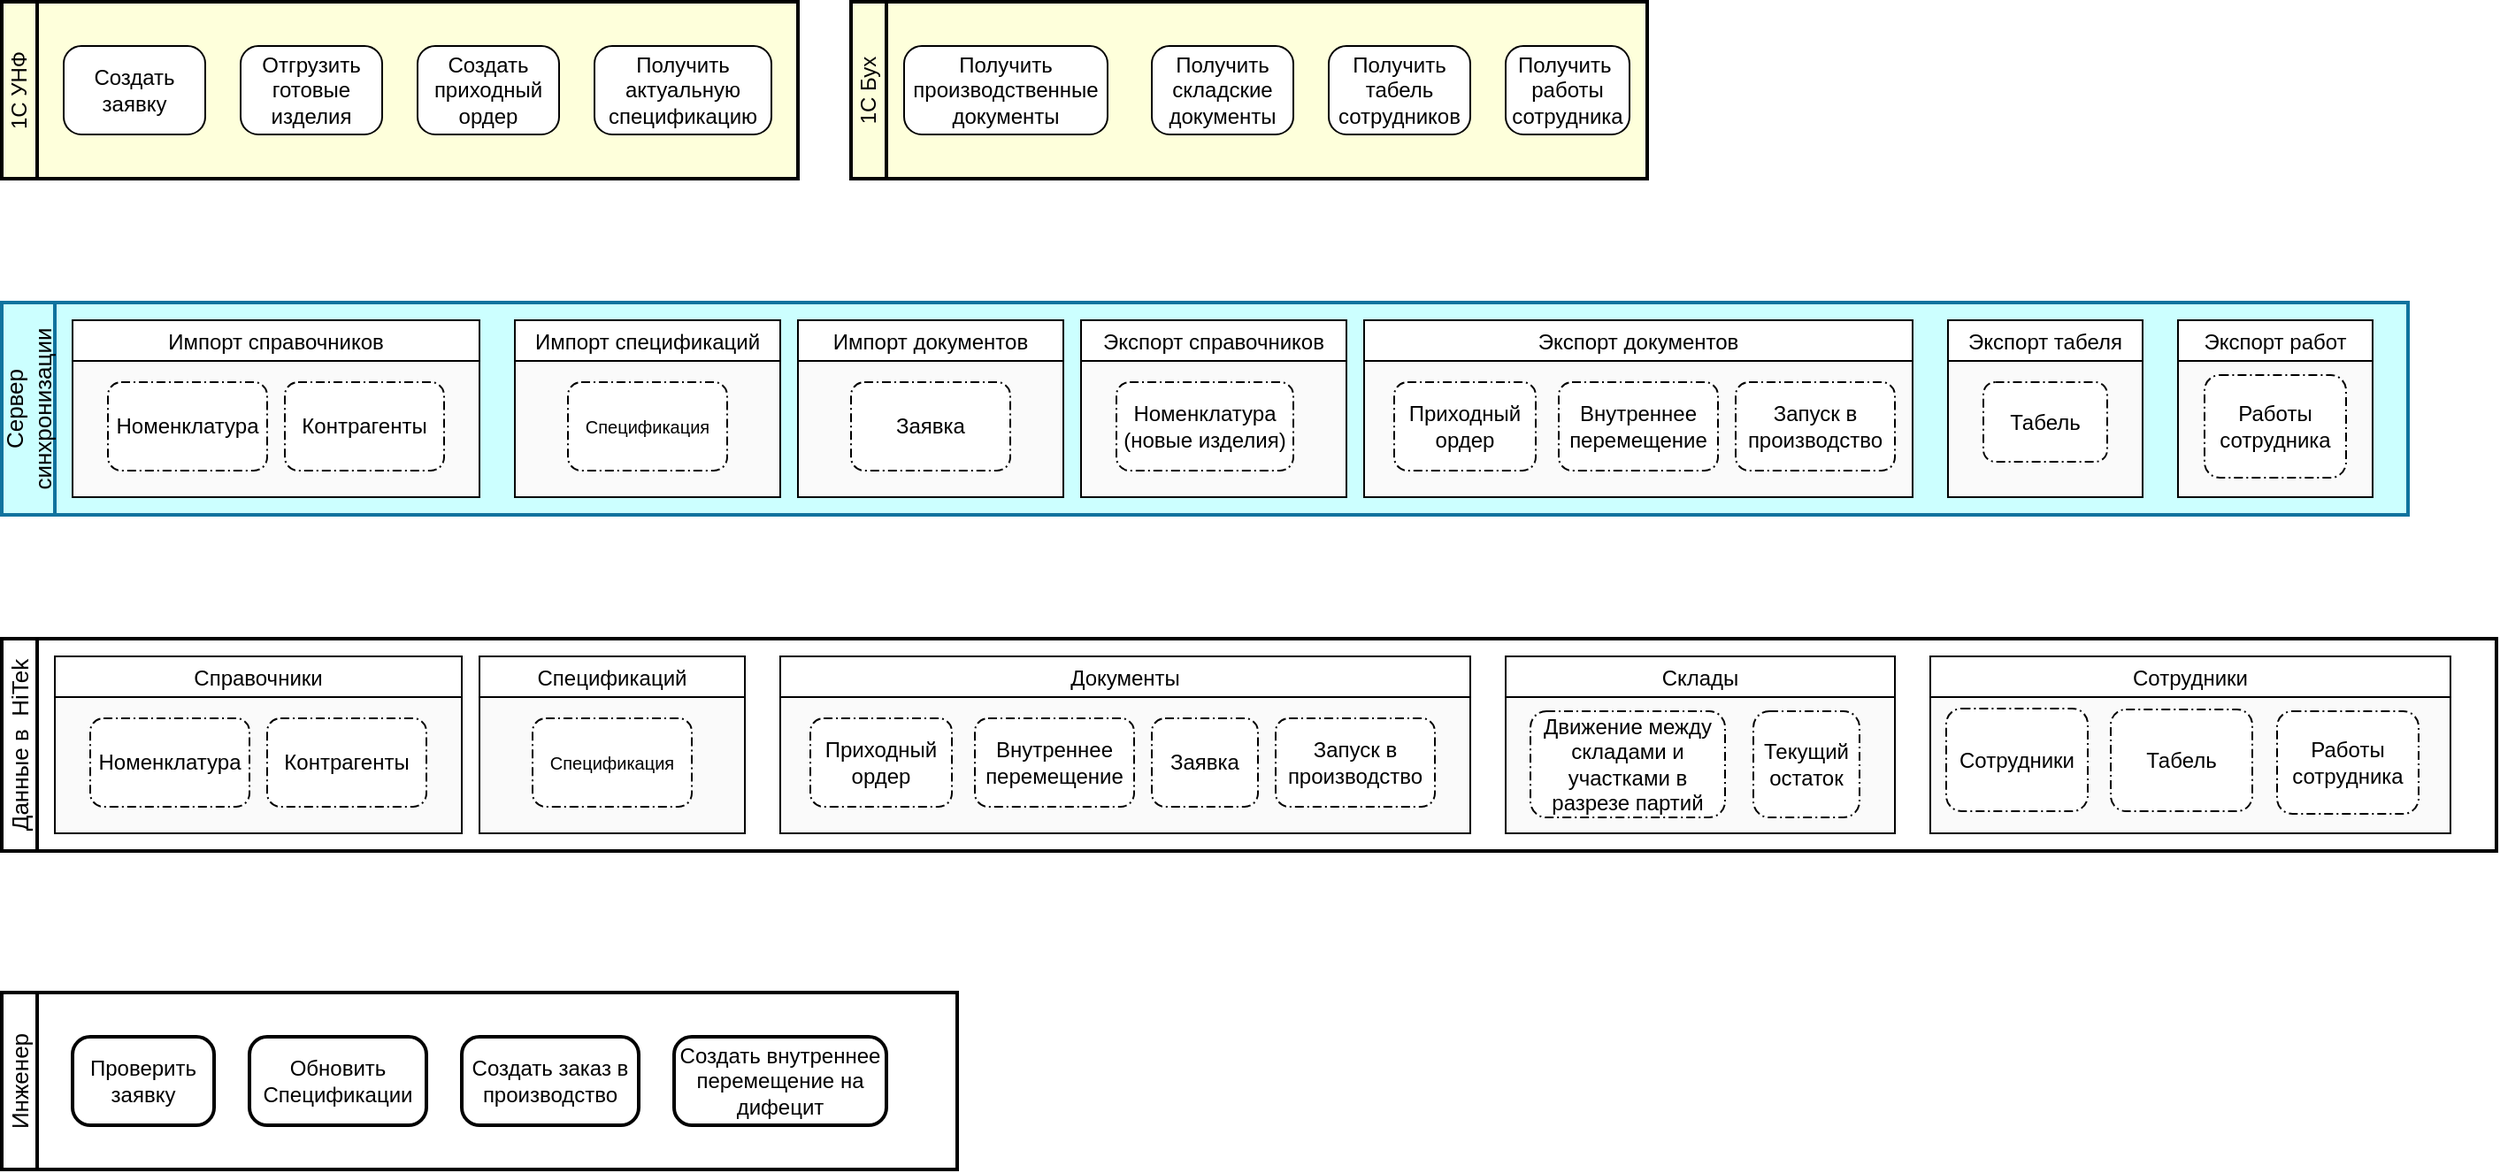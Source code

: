 <mxfile version="21.7.5" type="github">
  <diagram name="Страница — 1" id="prxZ_sZAsMWwrXqdjCsl">
    <mxGraphModel dx="1509" dy="891" grid="1" gridSize="10" guides="1" tooltips="1" connect="1" arrows="1" fold="1" page="1" pageScale="1" pageWidth="827" pageHeight="1169" math="0" shadow="0">
      <root>
        <mxCell id="0" />
        <mxCell id="1" parent="0" />
        <mxCell id="VUNzH1DyNxndknqQqtnr-2" value="1C УНФ" style="swimlane;html=1;startSize=20;fontStyle=0;collapsible=0;horizontal=0;swimlaneLine=1;swimlaneFillColor=#FEFFDB;strokeWidth=2;whiteSpace=wrap;fillColor=#FDFFDB;" vertex="1" parent="1">
          <mxGeometry x="40" y="40" width="450" height="100" as="geometry" />
        </mxCell>
        <mxCell id="VUNzH1DyNxndknqQqtnr-3" value="Создать заявку" style="points=[[0.25,0,0],[0.5,0,0],[0.75,0,0],[1,0.25,0],[1,0.5,0],[1,0.75,0],[0.75,1,0],[0.5,1,0],[0.25,1,0],[0,0.75,0],[0,0.5,0],[0,0.25,0]];shape=mxgraph.bpmn.task;whiteSpace=wrap;rectStyle=rounded;size=10;html=1;taskMarker=abstract;movable=0;resizable=0;rotatable=0;deletable=0;editable=0;locked=1;connectable=0;" vertex="1" parent="VUNzH1DyNxndknqQqtnr-2">
          <mxGeometry x="35" y="25" width="80" height="50" as="geometry" />
        </mxCell>
        <mxCell id="VUNzH1DyNxndknqQqtnr-5" value="Создать приходный ордер" style="points=[[0.25,0,0],[0.5,0,0],[0.75,0,0],[1,0.25,0],[1,0.5,0],[1,0.75,0],[0.75,1,0],[0.5,1,0],[0.25,1,0],[0,0.75,0],[0,0.5,0],[0,0.25,0]];shape=mxgraph.bpmn.task;whiteSpace=wrap;rectStyle=rounded;size=10;html=1;taskMarker=abstract;movable=0;resizable=0;rotatable=0;deletable=0;editable=0;locked=1;connectable=0;" vertex="1" parent="VUNzH1DyNxndknqQqtnr-2">
          <mxGeometry x="235" y="25" width="80" height="50" as="geometry" />
        </mxCell>
        <mxCell id="VUNzH1DyNxndknqQqtnr-6" value="Отгрузить готовые изделия" style="points=[[0.25,0,0],[0.5,0,0],[0.75,0,0],[1,0.25,0],[1,0.5,0],[1,0.75,0],[0.75,1,0],[0.5,1,0],[0.25,1,0],[0,0.75,0],[0,0.5,0],[0,0.25,0]];shape=mxgraph.bpmn.task;whiteSpace=wrap;rectStyle=rounded;size=10;html=1;taskMarker=abstract;movable=0;resizable=0;rotatable=0;deletable=0;editable=0;locked=1;connectable=0;" vertex="1" parent="VUNzH1DyNxndknqQqtnr-2">
          <mxGeometry x="135" y="25" width="80" height="50" as="geometry" />
        </mxCell>
        <mxCell id="VUNzH1DyNxndknqQqtnr-4" value="Получить актуальную спецификацию" style="points=[[0.25,0,0],[0.5,0,0],[0.75,0,0],[1,0.25,0],[1,0.5,0],[1,0.75,0],[0.75,1,0],[0.5,1,0],[0.25,1,0],[0,0.75,0],[0,0.5,0],[0,0.25,0]];shape=mxgraph.bpmn.task;whiteSpace=wrap;rectStyle=rounded;size=10;html=1;taskMarker=abstract;movable=0;resizable=0;rotatable=0;deletable=0;editable=0;locked=1;connectable=0;" vertex="1" parent="VUNzH1DyNxndknqQqtnr-2">
          <mxGeometry x="335" y="25" width="100" height="50" as="geometry" />
        </mxCell>
        <mxCell id="VUNzH1DyNxndknqQqtnr-7" value="1C Бух" style="swimlane;html=1;startSize=20;fontStyle=0;collapsible=0;horizontal=0;swimlaneLine=1;swimlaneFillColor=#FEFFDB;strokeWidth=2;whiteSpace=wrap;fillColor=#FDFFDB;" vertex="1" parent="1">
          <mxGeometry x="520" y="40" width="450" height="100" as="geometry" />
        </mxCell>
        <mxCell id="VUNzH1DyNxndknqQqtnr-8" value="Получить производственные документы" style="points=[[0.25,0,0],[0.5,0,0],[0.75,0,0],[1,0.25,0],[1,0.5,0],[1,0.75,0],[0.75,1,0],[0.5,1,0],[0.25,1,0],[0,0.75,0],[0,0.5,0],[0,0.25,0]];shape=mxgraph.bpmn.task;whiteSpace=wrap;rectStyle=rounded;size=10;html=1;taskMarker=abstract;movable=0;resizable=0;rotatable=0;deletable=0;editable=0;locked=1;connectable=0;" vertex="1" parent="VUNzH1DyNxndknqQqtnr-7">
          <mxGeometry x="30" y="25" width="115" height="50" as="geometry" />
        </mxCell>
        <mxCell id="VUNzH1DyNxndknqQqtnr-9" value="Получить табель сотрудников" style="points=[[0.25,0,0],[0.5,0,0],[0.75,0,0],[1,0.25,0],[1,0.5,0],[1,0.75,0],[0.75,1,0],[0.5,1,0],[0.25,1,0],[0,0.75,0],[0,0.5,0],[0,0.25,0]];shape=mxgraph.bpmn.task;whiteSpace=wrap;rectStyle=rounded;size=10;html=1;taskMarker=abstract;movable=0;resizable=0;rotatable=0;deletable=0;editable=0;locked=1;connectable=0;" vertex="1" parent="VUNzH1DyNxndknqQqtnr-7">
          <mxGeometry x="270" y="25" width="80" height="50" as="geometry" />
        </mxCell>
        <mxCell id="VUNzH1DyNxndknqQqtnr-10" value="Получить складские документы" style="points=[[0.25,0,0],[0.5,0,0],[0.75,0,0],[1,0.25,0],[1,0.5,0],[1,0.75,0],[0.75,1,0],[0.5,1,0],[0.25,1,0],[0,0.75,0],[0,0.5,0],[0,0.25,0]];shape=mxgraph.bpmn.task;whiteSpace=wrap;rectStyle=rounded;size=10;html=1;taskMarker=abstract;movable=0;resizable=0;rotatable=0;deletable=0;editable=0;locked=1;connectable=0;" vertex="1" parent="VUNzH1DyNxndknqQqtnr-7">
          <mxGeometry x="170" y="25" width="80" height="50" as="geometry" />
        </mxCell>
        <mxCell id="VUNzH1DyNxndknqQqtnr-11" value="&lt;div&gt;Получить&amp;nbsp;&lt;/div&gt;&lt;div&gt;работы сотрудника&lt;/div&gt;" style="points=[[0.25,0,0],[0.5,0,0],[0.75,0,0],[1,0.25,0],[1,0.5,0],[1,0.75,0],[0.75,1,0],[0.5,1,0],[0.25,1,0],[0,0.75,0],[0,0.5,0],[0,0.25,0]];shape=mxgraph.bpmn.task;whiteSpace=wrap;rectStyle=rounded;size=10;html=1;taskMarker=abstract;movable=0;resizable=0;rotatable=0;deletable=0;editable=0;locked=1;connectable=0;" vertex="1" parent="VUNzH1DyNxndknqQqtnr-7">
          <mxGeometry x="370" y="25" width="70" height="50" as="geometry" />
        </mxCell>
        <mxCell id="VUNzH1DyNxndknqQqtnr-31" value="&lt;font style=&quot;font-size: 13px;&quot;&gt;Данные в&amp;nbsp; HiTek&lt;/font&gt;" style="swimlane;html=1;startSize=20;fontStyle=0;collapsible=0;horizontal=0;swimlaneLine=1;swimlaneFillColor=#ffffff;strokeWidth=2;whiteSpace=wrap;rounded=0;strokeColor=default;fontFamily=Helvetica;fontSize=13;fontColor=default;fillColor=default;" vertex="1" parent="1">
          <mxGeometry x="40" y="400" width="1410" height="120" as="geometry" />
        </mxCell>
        <mxCell id="VUNzH1DyNxndknqQqtnr-32" value="Cправочники" style="swimlane;fontStyle=0;swimlaneFillColor=#FAFAFA;movable=0;resizable=0;rotatable=0;deletable=0;editable=0;locked=1;connectable=0;" vertex="1" parent="VUNzH1DyNxndknqQqtnr-31">
          <mxGeometry x="30" y="10" width="230" height="100" as="geometry" />
        </mxCell>
        <mxCell id="VUNzH1DyNxndknqQqtnr-33" value="&lt;font style=&quot;font-size: 12px;&quot;&gt;Номенклатура&lt;/font&gt;" style="points=[[0.25,0,0],[0.5,0,0],[0.75,0,0],[1,0.25,0],[1,0.5,0],[1,0.75,0],[0.75,1,0],[0.5,1,0],[0.25,1,0],[0,0.75,0],[0,0.5,0],[0,0.25,0]];rounded=1;dashed=1;dashPattern=5 2 1 2;labelPosition=center;verticalLabelPosition=middle;align=center;verticalAlign=middle;fontSize=8;html=1;whiteSpace=wrap;movable=0;resizable=0;rotatable=0;deletable=0;editable=0;locked=1;connectable=0;" vertex="1" parent="VUNzH1DyNxndknqQqtnr-32">
          <mxGeometry x="20" y="35" width="90" height="50" as="geometry" />
        </mxCell>
        <mxCell id="VUNzH1DyNxndknqQqtnr-34" value="&lt;font style=&quot;font-size: 12px;&quot;&gt;Контрагенты&lt;/font&gt;" style="points=[[0.25,0,0],[0.5,0,0],[0.75,0,0],[1,0.25,0],[1,0.5,0],[1,0.75,0],[0.75,1,0],[0.5,1,0],[0.25,1,0],[0,0.75,0],[0,0.5,0],[0,0.25,0]];rounded=1;dashed=1;dashPattern=5 2 1 2;labelPosition=center;verticalLabelPosition=middle;align=center;verticalAlign=middle;fontSize=8;html=1;whiteSpace=wrap;movable=0;resizable=0;rotatable=0;deletable=0;editable=0;locked=1;connectable=0;" vertex="1" parent="VUNzH1DyNxndknqQqtnr-32">
          <mxGeometry x="120" y="35" width="90" height="50" as="geometry" />
        </mxCell>
        <mxCell id="VUNzH1DyNxndknqQqtnr-35" value="Спецификаций" style="swimlane;fontStyle=0;swimlaneFillColor=#FAFAFA;movable=0;resizable=0;rotatable=0;deletable=0;editable=0;locked=1;connectable=0;" vertex="1" parent="VUNzH1DyNxndknqQqtnr-31">
          <mxGeometry x="270" y="10" width="150" height="100" as="geometry" />
        </mxCell>
        <mxCell id="VUNzH1DyNxndknqQqtnr-36" value="&lt;font style=&quot;font-size: 10px;&quot;&gt;Спецификация&lt;/font&gt;" style="points=[[0.25,0,0],[0.5,0,0],[0.75,0,0],[1,0.25,0],[1,0.5,0],[1,0.75,0],[0.75,1,0],[0.5,1,0],[0.25,1,0],[0,0.75,0],[0,0.5,0],[0,0.25,0]];rounded=1;dashed=1;dashPattern=5 2 1 2;labelPosition=center;verticalLabelPosition=middle;align=center;verticalAlign=middle;fontSize=8;html=1;whiteSpace=wrap;movable=0;resizable=0;rotatable=0;deletable=0;editable=0;locked=1;connectable=0;" vertex="1" parent="VUNzH1DyNxndknqQqtnr-35">
          <mxGeometry x="30" y="35" width="90" height="50" as="geometry" />
        </mxCell>
        <mxCell id="VUNzH1DyNxndknqQqtnr-37" value="Документы" style="swimlane;fontStyle=0;startSize=23;swimlaneFillColor=#FAFAFA;movable=0;resizable=0;rotatable=0;deletable=0;editable=0;locked=1;connectable=0;" vertex="1" parent="VUNzH1DyNxndknqQqtnr-31">
          <mxGeometry x="440" y="10" width="390" height="100" as="geometry" />
        </mxCell>
        <mxCell id="VUNzH1DyNxndknqQqtnr-38" value="&lt;font style=&quot;font-size: 12px;&quot;&gt;Приходный ордер&lt;/font&gt;" style="points=[[0.25,0,0],[0.5,0,0],[0.75,0,0],[1,0.25,0],[1,0.5,0],[1,0.75,0],[0.75,1,0],[0.5,1,0],[0.25,1,0],[0,0.75,0],[0,0.5,0],[0,0.25,0]];rounded=1;dashed=1;dashPattern=5 2 1 2;labelPosition=center;verticalLabelPosition=middle;align=center;verticalAlign=middle;fontSize=8;html=1;whiteSpace=wrap;movable=0;resizable=0;rotatable=0;deletable=0;editable=0;locked=1;connectable=0;" vertex="1" parent="VUNzH1DyNxndknqQqtnr-37">
          <mxGeometry x="17" y="35" width="80" height="50" as="geometry" />
        </mxCell>
        <mxCell id="VUNzH1DyNxndknqQqtnr-39" value="&lt;font style=&quot;font-size: 12px;&quot;&gt;Внутреннее перемещение&lt;/font&gt;" style="points=[[0.25,0,0],[0.5,0,0],[0.75,0,0],[1,0.25,0],[1,0.5,0],[1,0.75,0],[0.75,1,0],[0.5,1,0],[0.25,1,0],[0,0.75,0],[0,0.5,0],[0,0.25,0]];rounded=1;dashed=1;dashPattern=5 2 1 2;labelPosition=center;verticalLabelPosition=middle;align=center;verticalAlign=middle;fontSize=8;html=1;whiteSpace=wrap;movable=0;resizable=0;rotatable=0;deletable=0;editable=0;locked=1;connectable=0;" vertex="1" parent="VUNzH1DyNxndknqQqtnr-37">
          <mxGeometry x="110" y="35" width="90" height="50" as="geometry" />
        </mxCell>
        <mxCell id="VUNzH1DyNxndknqQqtnr-40" value="Заявка" style="points=[[0.25,0,0],[0.5,0,0],[0.75,0,0],[1,0.25,0],[1,0.5,0],[1,0.75,0],[0.75,1,0],[0.5,1,0],[0.25,1,0],[0,0.75,0],[0,0.5,0],[0,0.25,0]];rounded=1;dashed=1;dashPattern=5 2 1 2;labelPosition=center;verticalLabelPosition=middle;align=center;verticalAlign=middle;fontSize=12;html=1;whiteSpace=wrap;movable=0;resizable=0;rotatable=0;deletable=0;editable=0;locked=1;connectable=0;" vertex="1" parent="VUNzH1DyNxndknqQqtnr-37">
          <mxGeometry x="210" y="35" width="60" height="50" as="geometry" />
        </mxCell>
        <mxCell id="VUNzH1DyNxndknqQqtnr-41" value="Запуск в производство" style="points=[[0.25,0,0],[0.5,0,0],[0.75,0,0],[1,0.25,0],[1,0.5,0],[1,0.75,0],[0.75,1,0],[0.5,1,0],[0.25,1,0],[0,0.75,0],[0,0.5,0],[0,0.25,0]];rounded=1;dashed=1;dashPattern=5 2 1 2;labelPosition=center;verticalLabelPosition=middle;align=center;verticalAlign=middle;fontSize=12;html=1;whiteSpace=wrap;movable=0;resizable=0;rotatable=0;deletable=0;editable=0;locked=1;connectable=0;" vertex="1" parent="VUNzH1DyNxndknqQqtnr-37">
          <mxGeometry x="280" y="35" width="90" height="50" as="geometry" />
        </mxCell>
        <mxCell id="VUNzH1DyNxndknqQqtnr-43" value="Склады" style="swimlane;fontStyle=0;swimlaneFillColor=#FAFAFA;movable=0;resizable=0;rotatable=0;deletable=0;editable=0;locked=1;connectable=0;" vertex="1" parent="VUNzH1DyNxndknqQqtnr-31">
          <mxGeometry x="850" y="10" width="220" height="100" as="geometry" />
        </mxCell>
        <mxCell id="VUNzH1DyNxndknqQqtnr-44" value="Движение между складами и участками в разрезе партий" style="points=[[0.25,0,0],[0.5,0,0],[0.75,0,0],[1,0.25,0],[1,0.5,0],[1,0.75,0],[0.75,1,0],[0.5,1,0],[0.25,1,0],[0,0.75,0],[0,0.5,0],[0,0.25,0]];rounded=1;dashed=1;dashPattern=5 2 1 2;labelPosition=center;verticalLabelPosition=middle;align=center;verticalAlign=middle;fontSize=12;html=1;whiteSpace=wrap;movable=0;resizable=0;rotatable=0;deletable=0;editable=0;locked=1;connectable=0;" vertex="1" parent="VUNzH1DyNxndknqQqtnr-43">
          <mxGeometry x="14" y="31" width="110" height="60" as="geometry" />
        </mxCell>
        <mxCell id="VUNzH1DyNxndknqQqtnr-45" value="Текущий остаток" style="points=[[0.25,0,0],[0.5,0,0],[0.75,0,0],[1,0.25,0],[1,0.5,0],[1,0.75,0],[0.75,1,0],[0.5,1,0],[0.25,1,0],[0,0.75,0],[0,0.5,0],[0,0.25,0]];rounded=1;dashed=1;dashPattern=5 2 1 2;labelPosition=center;verticalLabelPosition=middle;align=center;verticalAlign=middle;fontSize=12;html=1;whiteSpace=wrap;movable=0;resizable=0;rotatable=0;deletable=0;editable=0;locked=1;connectable=0;" vertex="1" parent="VUNzH1DyNxndknqQqtnr-43">
          <mxGeometry x="140" y="31" width="60" height="60" as="geometry" />
        </mxCell>
        <mxCell id="VUNzH1DyNxndknqQqtnr-48" value="Сотрудники" style="swimlane;fontStyle=0;swimlaneFillColor=#FAFAFA;movable=0;resizable=0;rotatable=0;deletable=0;editable=0;locked=1;connectable=0;" vertex="1" parent="VUNzH1DyNxndknqQqtnr-31">
          <mxGeometry x="1090" y="10" width="294" height="100" as="geometry" />
        </mxCell>
        <mxCell id="VUNzH1DyNxndknqQqtnr-51" value="&lt;font style=&quot;font-size: 12px;&quot;&gt;Табель&lt;/font&gt;" style="points=[[0.25,0,0],[0.5,0,0],[0.75,0,0],[1,0.25,0],[1,0.5,0],[1,0.75,0],[0.75,1,0],[0.5,1,0],[0.25,1,0],[0,0.75,0],[0,0.5,0],[0,0.25,0]];rounded=1;dashed=1;dashPattern=5 2 1 2;labelPosition=center;verticalLabelPosition=middle;align=center;verticalAlign=middle;fontSize=8;html=1;whiteSpace=wrap;movable=0;resizable=0;rotatable=0;deletable=0;editable=0;locked=1;connectable=0;" vertex="1" parent="VUNzH1DyNxndknqQqtnr-48">
          <mxGeometry x="102" y="30" width="80" height="57.5" as="geometry" />
        </mxCell>
        <mxCell id="VUNzH1DyNxndknqQqtnr-30" value="&lt;font style=&quot;font-size: 12px;&quot;&gt;Работы сотрудника&lt;/font&gt;" style="points=[[0.25,0,0],[0.5,0,0],[0.75,0,0],[1,0.25,0],[1,0.5,0],[1,0.75,0],[0.75,1,0],[0.5,1,0],[0.25,1,0],[0,0.75,0],[0,0.5,0],[0,0.25,0]];rounded=1;dashed=1;dashPattern=5 2 1 2;labelPosition=center;verticalLabelPosition=middle;align=center;verticalAlign=middle;fontSize=8;html=1;whiteSpace=wrap;movable=0;resizable=0;rotatable=0;deletable=0;editable=0;locked=1;connectable=0;" vertex="1" parent="VUNzH1DyNxndknqQqtnr-48">
          <mxGeometry x="196" y="31" width="80" height="58" as="geometry" />
        </mxCell>
        <mxCell id="VUNzH1DyNxndknqQqtnr-52" value="Сотрудники" style="points=[[0.25,0,0],[0.5,0,0],[0.75,0,0],[1,0.25,0],[1,0.5,0],[1,0.75,0],[0.75,1,0],[0.5,1,0],[0.25,1,0],[0,0.75,0],[0,0.5,0],[0,0.25,0]];rounded=1;dashed=1;dashPattern=5 2 1 2;labelPosition=center;verticalLabelPosition=middle;align=center;verticalAlign=middle;fontSize=12;html=1;whiteSpace=wrap;movable=0;resizable=0;rotatable=0;deletable=0;editable=0;locked=1;connectable=0;" vertex="1" parent="VUNzH1DyNxndknqQqtnr-48">
          <mxGeometry x="9" y="29.5" width="80" height="58" as="geometry" />
        </mxCell>
        <mxCell id="VUNzH1DyNxndknqQqtnr-54" value="Инженер" style="swimlane;html=1;startSize=20;fontStyle=0;collapsible=0;horizontal=0;swimlaneLine=1;swimlaneFillColor=#ffffff;strokeWidth=2;whiteSpace=wrap;rounded=0;strokeColor=default;fontFamily=Helvetica;fontSize=13;fontColor=default;fillColor=default;" vertex="1" parent="1">
          <mxGeometry x="40" y="600" width="540" height="100" as="geometry" />
        </mxCell>
        <mxCell id="VUNzH1DyNxndknqQqtnr-57" value="Проверить заявку" style="points=[[0.25,0,0],[0.5,0,0],[0.75,0,0],[1,0.25,0],[1,0.5,0],[1,0.75,0],[0.75,1,0],[0.5,1,0],[0.25,1,0],[0,0.75,0],[0,0.5,0],[0,0.25,0]];shape=mxgraph.bpmn.task;whiteSpace=wrap;rectStyle=rounded;size=10;html=1;taskMarker=abstract;rounded=0;strokeColor=default;strokeWidth=2;fontFamily=Helvetica;fontSize=12;fontColor=default;startSize=20;fillColor=default;" vertex="1" parent="VUNzH1DyNxndknqQqtnr-54">
          <mxGeometry x="40" y="25" width="80" height="50" as="geometry" />
        </mxCell>
        <mxCell id="VUNzH1DyNxndknqQqtnr-59" value="Обновить Спецификации" style="points=[[0.25,0,0],[0.5,0,0],[0.75,0,0],[1,0.25,0],[1,0.5,0],[1,0.75,0],[0.75,1,0],[0.5,1,0],[0.25,1,0],[0,0.75,0],[0,0.5,0],[0,0.25,0]];shape=mxgraph.bpmn.task;whiteSpace=wrap;rectStyle=rounded;size=10;html=1;taskMarker=abstract;rounded=0;strokeColor=default;strokeWidth=2;fontFamily=Helvetica;fontSize=12;fontColor=default;startSize=20;fillColor=default;" vertex="1" parent="VUNzH1DyNxndknqQqtnr-54">
          <mxGeometry x="140" y="25" width="100" height="50" as="geometry" />
        </mxCell>
        <mxCell id="VUNzH1DyNxndknqQqtnr-61" value="Создать заказ в производство" style="points=[[0.25,0,0],[0.5,0,0],[0.75,0,0],[1,0.25,0],[1,0.5,0],[1,0.75,0],[0.75,1,0],[0.5,1,0],[0.25,1,0],[0,0.75,0],[0,0.5,0],[0,0.25,0]];shape=mxgraph.bpmn.task;whiteSpace=wrap;rectStyle=rounded;size=10;html=1;taskMarker=abstract;rounded=0;strokeColor=default;strokeWidth=2;fontFamily=Helvetica;fontSize=12;fontColor=default;startSize=20;fillColor=default;" vertex="1" parent="VUNzH1DyNxndknqQqtnr-54">
          <mxGeometry x="260" y="25" width="100" height="50" as="geometry" />
        </mxCell>
        <mxCell id="VUNzH1DyNxndknqQqtnr-62" value="Создать внутреннее перемещение на дифецит" style="points=[[0.25,0,0],[0.5,0,0],[0.75,0,0],[1,0.25,0],[1,0.5,0],[1,0.75,0],[0.75,1,0],[0.5,1,0],[0.25,1,0],[0,0.75,0],[0,0.5,0],[0,0.25,0]];shape=mxgraph.bpmn.task;whiteSpace=wrap;rectStyle=rounded;size=10;html=1;taskMarker=abstract;rounded=0;strokeColor=default;strokeWidth=2;fontFamily=Helvetica;fontSize=12;fontColor=default;startSize=20;fillColor=default;" vertex="1" parent="VUNzH1DyNxndknqQqtnr-54">
          <mxGeometry x="380" y="25" width="120" height="50" as="geometry" />
        </mxCell>
        <mxCell id="VUNzH1DyNxndknqQqtnr-55" value="" style="group" vertex="1" connectable="0" parent="1">
          <mxGeometry x="40" y="210" width="1360" height="120" as="geometry" />
        </mxCell>
        <mxCell id="VUNzH1DyNxndknqQqtnr-12" value="&lt;div style=&quot;font-size: 13px;&quot;&gt;Сервер синхронизации&lt;/div&gt;" style="swimlane;html=1;startSize=30;fontStyle=0;collapsible=0;horizontal=0;swimlaneLine=1;swimlaneFillColor=#CCFFFF;strokeWidth=2;whiteSpace=wrap;fillColor=#CCFFFF;strokeColor=#10739e;fontSize=13;movable=1;resizable=1;rotatable=1;deletable=1;editable=1;locked=0;connectable=1;container=0;" vertex="1" parent="VUNzH1DyNxndknqQqtnr-55">
          <mxGeometry width="1360" height="120" as="geometry" />
        </mxCell>
        <mxCell id="VUNzH1DyNxndknqQqtnr-14" value="Импорт документов" style="swimlane;fontStyle=0;swimlaneFillColor=#FAFAFA;movable=0;resizable=0;rotatable=0;deletable=0;editable=0;locked=1;connectable=0;" vertex="1" parent="VUNzH1DyNxndknqQqtnr-55">
          <mxGeometry x="450" y="10" width="150" height="100" as="geometry" />
        </mxCell>
        <mxCell id="VUNzH1DyNxndknqQqtnr-18" value="&lt;font style=&quot;font-size: 12px;&quot;&gt;Заявка&lt;/font&gt;" style="points=[[0.25,0,0],[0.5,0,0],[0.75,0,0],[1,0.25,0],[1,0.5,0],[1,0.75,0],[0.75,1,0],[0.5,1,0],[0.25,1,0],[0,0.75,0],[0,0.5,0],[0,0.25,0]];rounded=1;dashed=1;dashPattern=5 2 1 2;labelPosition=center;verticalLabelPosition=middle;align=center;verticalAlign=middle;fontSize=8;html=1;whiteSpace=wrap;movable=0;resizable=0;rotatable=0;deletable=0;editable=0;locked=1;connectable=0;" vertex="1" parent="VUNzH1DyNxndknqQqtnr-14">
          <mxGeometry x="30" y="35" width="90" height="50" as="geometry" />
        </mxCell>
        <mxCell id="VUNzH1DyNxndknqQqtnr-15" value="Импорт справочников" style="swimlane;fontStyle=0;swimlaneFillColor=#FAFAFA;movable=0;resizable=0;rotatable=0;deletable=0;editable=0;locked=1;connectable=0;" vertex="1" parent="VUNzH1DyNxndknqQqtnr-55">
          <mxGeometry x="40" y="10" width="230" height="100" as="geometry" />
        </mxCell>
        <mxCell id="VUNzH1DyNxndknqQqtnr-16" value="&lt;font style=&quot;font-size: 12px;&quot;&gt;Номенклатура&lt;/font&gt;" style="points=[[0.25,0,0],[0.5,0,0],[0.75,0,0],[1,0.25,0],[1,0.5,0],[1,0.75,0],[0.75,1,0],[0.5,1,0],[0.25,1,0],[0,0.75,0],[0,0.5,0],[0,0.25,0]];rounded=1;dashed=1;dashPattern=5 2 1 2;labelPosition=center;verticalLabelPosition=middle;align=center;verticalAlign=middle;fontSize=8;html=1;whiteSpace=wrap;movable=0;resizable=0;rotatable=0;deletable=0;editable=0;locked=1;connectable=0;" vertex="1" parent="VUNzH1DyNxndknqQqtnr-15">
          <mxGeometry x="20" y="35" width="90" height="50" as="geometry" />
        </mxCell>
        <mxCell id="VUNzH1DyNxndknqQqtnr-17" value="&lt;font style=&quot;font-size: 12px;&quot;&gt;Контрагенты&lt;/font&gt;" style="points=[[0.25,0,0],[0.5,0,0],[0.75,0,0],[1,0.25,0],[1,0.5,0],[1,0.75,0],[0.75,1,0],[0.5,1,0],[0.25,1,0],[0,0.75,0],[0,0.5,0],[0,0.25,0]];rounded=1;dashed=1;dashPattern=5 2 1 2;labelPosition=center;verticalLabelPosition=middle;align=center;verticalAlign=middle;fontSize=8;html=1;whiteSpace=wrap;movable=0;resizable=0;rotatable=0;deletable=0;editable=0;locked=1;connectable=0;" vertex="1" parent="VUNzH1DyNxndknqQqtnr-15">
          <mxGeometry x="120" y="35" width="90" height="50" as="geometry" />
        </mxCell>
        <mxCell id="VUNzH1DyNxndknqQqtnr-19" value="Экспорт документов" style="swimlane;fontStyle=0;swimlaneFillColor=#FAFAFA;movable=0;resizable=0;rotatable=0;deletable=0;editable=0;locked=1;connectable=0;" vertex="1" parent="VUNzH1DyNxndknqQqtnr-55">
          <mxGeometry x="770" y="10" width="310" height="100" as="geometry" />
        </mxCell>
        <mxCell id="VUNzH1DyNxndknqQqtnr-20" value="&lt;font style=&quot;font-size: 12px;&quot;&gt;Приходный ордер&lt;/font&gt;" style="points=[[0.25,0,0],[0.5,0,0],[0.75,0,0],[1,0.25,0],[1,0.5,0],[1,0.75,0],[0.75,1,0],[0.5,1,0],[0.25,1,0],[0,0.75,0],[0,0.5,0],[0,0.25,0]];rounded=1;dashed=1;dashPattern=5 2 1 2;labelPosition=center;verticalLabelPosition=middle;align=center;verticalAlign=middle;fontSize=8;html=1;whiteSpace=wrap;movable=0;resizable=0;rotatable=0;deletable=0;editable=0;locked=1;connectable=0;" vertex="1" parent="VUNzH1DyNxndknqQqtnr-19">
          <mxGeometry x="17" y="35" width="80" height="50" as="geometry" />
        </mxCell>
        <mxCell id="VUNzH1DyNxndknqQqtnr-26" value="&lt;font style=&quot;font-size: 12px;&quot;&gt;Внутреннее перемещение&lt;/font&gt;" style="points=[[0.25,0,0],[0.5,0,0],[0.75,0,0],[1,0.25,0],[1,0.5,0],[1,0.75,0],[0.75,1,0],[0.5,1,0],[0.25,1,0],[0,0.75,0],[0,0.5,0],[0,0.25,0]];rounded=1;dashed=1;dashPattern=5 2 1 2;labelPosition=center;verticalLabelPosition=middle;align=center;verticalAlign=middle;fontSize=8;html=1;whiteSpace=wrap;movable=0;resizable=0;rotatable=0;deletable=0;editable=0;locked=1;connectable=0;" vertex="1" parent="VUNzH1DyNxndknqQqtnr-19">
          <mxGeometry x="110" y="35" width="90" height="50" as="geometry" />
        </mxCell>
        <mxCell id="VUNzH1DyNxndknqQqtnr-47" value="Запуск в производство" style="points=[[0.25,0,0],[0.5,0,0],[0.75,0,0],[1,0.25,0],[1,0.5,0],[1,0.75,0],[0.75,1,0],[0.5,1,0],[0.25,1,0],[0,0.75,0],[0,0.5,0],[0,0.25,0]];rounded=1;dashed=1;dashPattern=5 2 1 2;labelPosition=center;verticalLabelPosition=middle;align=center;verticalAlign=middle;fontSize=12;html=1;whiteSpace=wrap;movable=0;resizable=0;rotatable=0;deletable=0;editable=0;locked=1;connectable=0;" vertex="1" parent="VUNzH1DyNxndknqQqtnr-19">
          <mxGeometry x="210" y="35" width="90" height="50" as="geometry" />
        </mxCell>
        <mxCell id="VUNzH1DyNxndknqQqtnr-21" value="Экспорт справочников" style="swimlane;fontStyle=0;swimlaneFillColor=#FAFAFA;movable=0;resizable=0;rotatable=0;deletable=0;editable=0;locked=1;connectable=0;" vertex="1" parent="VUNzH1DyNxndknqQqtnr-55">
          <mxGeometry x="610" y="10" width="150" height="100" as="geometry" />
        </mxCell>
        <mxCell id="VUNzH1DyNxndknqQqtnr-22" value="&lt;div&gt;&lt;font style=&quot;font-size: 12px;&quot;&gt;Номенклатура&lt;/font&gt;&lt;/div&gt;&lt;div&gt;&lt;font style=&quot;font-size: 12px;&quot;&gt;(новые изделия)&lt;br&gt;&lt;/font&gt;&lt;/div&gt;" style="points=[[0.25,0,0],[0.5,0,0],[0.75,0,0],[1,0.25,0],[1,0.5,0],[1,0.75,0],[0.75,1,0],[0.5,1,0],[0.25,1,0],[0,0.75,0],[0,0.5,0],[0,0.25,0]];rounded=1;dashed=1;dashPattern=5 2 1 2;labelPosition=center;verticalLabelPosition=middle;align=center;verticalAlign=middle;fontSize=8;html=1;whiteSpace=wrap;movable=0;resizable=0;rotatable=0;deletable=0;editable=0;locked=1;connectable=0;" vertex="1" parent="VUNzH1DyNxndknqQqtnr-21">
          <mxGeometry x="20" y="35" width="100" height="50" as="geometry" />
        </mxCell>
        <mxCell id="VUNzH1DyNxndknqQqtnr-24" value="Импорт спецификаций" style="swimlane;fontStyle=0;swimlaneFillColor=#FAFAFA;movable=0;resizable=0;rotatable=0;deletable=0;editable=0;locked=1;connectable=0;" vertex="1" parent="VUNzH1DyNxndknqQqtnr-55">
          <mxGeometry x="290" y="10" width="150" height="100" as="geometry" />
        </mxCell>
        <mxCell id="VUNzH1DyNxndknqQqtnr-25" value="&lt;font style=&quot;font-size: 10px;&quot;&gt;Спецификация&lt;/font&gt;" style="points=[[0.25,0,0],[0.5,0,0],[0.75,0,0],[1,0.25,0],[1,0.5,0],[1,0.75,0],[0.75,1,0],[0.5,1,0],[0.25,1,0],[0,0.75,0],[0,0.5,0],[0,0.25,0]];rounded=1;dashed=1;dashPattern=5 2 1 2;labelPosition=center;verticalLabelPosition=middle;align=center;verticalAlign=middle;fontSize=8;html=1;whiteSpace=wrap;movable=0;resizable=0;rotatable=0;deletable=0;editable=0;locked=1;connectable=0;" vertex="1" parent="VUNzH1DyNxndknqQqtnr-24">
          <mxGeometry x="30" y="35" width="90" height="50" as="geometry" />
        </mxCell>
        <mxCell id="VUNzH1DyNxndknqQqtnr-27" value="Экспорт табеля" style="swimlane;fontStyle=0;swimlaneFillColor=#FAFAFA;movable=0;resizable=0;rotatable=0;deletable=0;editable=0;locked=1;connectable=0;" vertex="1" parent="VUNzH1DyNxndknqQqtnr-55">
          <mxGeometry x="1100" y="10" width="110" height="100" as="geometry" />
        </mxCell>
        <mxCell id="VUNzH1DyNxndknqQqtnr-28" value="&lt;font style=&quot;font-size: 12px;&quot;&gt;Табель&lt;/font&gt;" style="points=[[0.25,0,0],[0.5,0,0],[0.75,0,0],[1,0.25,0],[1,0.5,0],[1,0.75,0],[0.75,1,0],[0.5,1,0],[0.25,1,0],[0,0.75,0],[0,0.5,0],[0,0.25,0]];rounded=1;dashed=1;dashPattern=5 2 1 2;labelPosition=center;verticalLabelPosition=middle;align=center;verticalAlign=middle;fontSize=8;html=1;whiteSpace=wrap;movable=0;resizable=0;rotatable=0;deletable=0;editable=0;locked=1;connectable=0;" vertex="1" parent="VUNzH1DyNxndknqQqtnr-27">
          <mxGeometry x="20" y="35" width="70" height="45" as="geometry" />
        </mxCell>
        <mxCell id="VUNzH1DyNxndknqQqtnr-29" value="Экспорт работ" style="swimlane;fontStyle=0;swimlaneFillColor=#FAFAFA;movable=0;resizable=0;rotatable=0;deletable=0;editable=0;locked=1;connectable=0;" vertex="1" parent="VUNzH1DyNxndknqQqtnr-55">
          <mxGeometry x="1230" y="10" width="110" height="100" as="geometry" />
        </mxCell>
        <mxCell id="VUNzH1DyNxndknqQqtnr-53" value="&lt;font style=&quot;font-size: 12px;&quot;&gt;Работы сотрудника&lt;/font&gt;" style="points=[[0.25,0,0],[0.5,0,0],[0.75,0,0],[1,0.25,0],[1,0.5,0],[1,0.75,0],[0.75,1,0],[0.5,1,0],[0.25,1,0],[0,0.75,0],[0,0.5,0],[0,0.25,0]];rounded=1;dashed=1;dashPattern=5 2 1 2;labelPosition=center;verticalLabelPosition=middle;align=center;verticalAlign=middle;fontSize=8;html=1;whiteSpace=wrap;movable=0;resizable=0;rotatable=0;deletable=0;editable=0;locked=1;connectable=0;" vertex="1" parent="VUNzH1DyNxndknqQqtnr-29">
          <mxGeometry x="15" y="31" width="80" height="58" as="geometry" />
        </mxCell>
      </root>
    </mxGraphModel>
  </diagram>
</mxfile>
